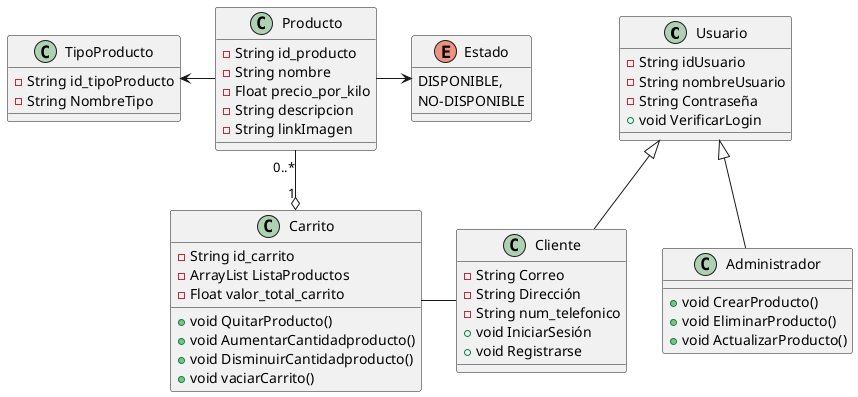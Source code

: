 @startuml

class Usuario{
    - String idUsuario
    - String nombreUsuario
    - String Contraseña
    + void VerificarLogin
}

class Administrador{
    + void CrearProducto()
    + void EliminarProducto()
    + void ActualizarProducto()
}

class Cliente{
    - String Correo
    - String Dirección
    - String num_telefonico
    + void IniciarSesión
    + void Registrarse 
}

class Carrito{
    - String id_carrito
    - ArrayList ListaProductos
    - Float valor_total_carrito
    + void QuitarProducto()
    + void AumentarCantidadproducto()
    + void DisminuirCantidadproducto()
    + void vaciarCarrito()
}

class Producto{
    - String id_producto
    - String nombre
    - Float precio_por_kilo
    - String descripcion
    - String linkImagen

}

enum Estado{
    DISPONIBLE,
    NO-DISPONIBLE
}

Class TipoProducto{
    - String id_tipoProducto
    - String NombreTipo
}

Administrador -UP-|> Usuario
Cliente -UP-|> Usuario
Cliente -left- Carrito
Carrito "1" o-Up- "0..*" Producto
Producto -RIGHT-> Estado
Producto -Left-> TipoProducto 

@enduml
